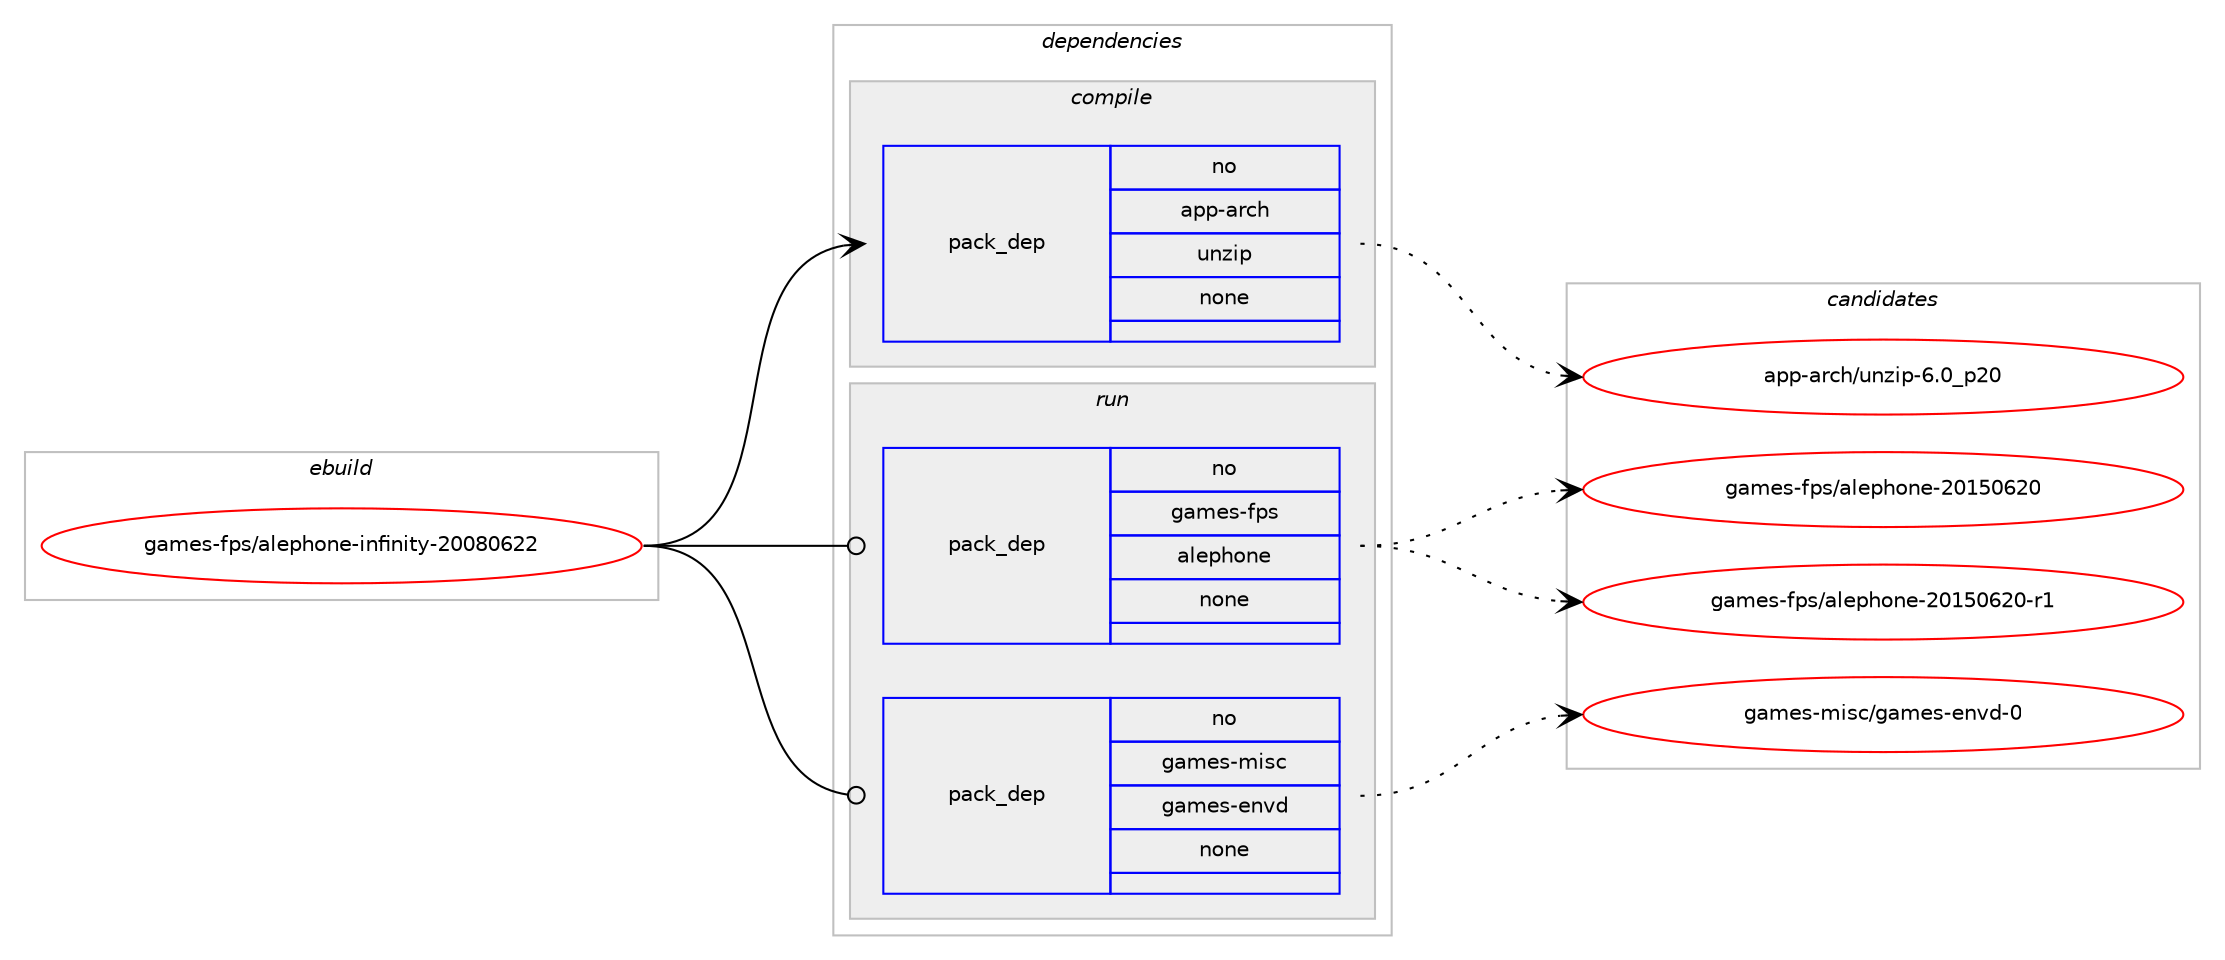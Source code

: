 digraph prolog {

# *************
# Graph options
# *************

newrank=true;
concentrate=true;
compound=true;
graph [rankdir=LR,fontname=Helvetica,fontsize=10,ranksep=1.5];#, ranksep=2.5, nodesep=0.2];
edge  [arrowhead=vee];
node  [fontname=Helvetica,fontsize=10];

# **********
# The ebuild
# **********

subgraph cluster_leftcol {
color=gray;
rank=same;
label=<<i>ebuild</i>>;
id [label="games-fps/alephone-infinity-20080622", color=red, width=4, href="../games-fps/alephone-infinity-20080622.svg"];
}

# ****************
# The dependencies
# ****************

subgraph cluster_midcol {
color=gray;
label=<<i>dependencies</i>>;
subgraph cluster_compile {
fillcolor="#eeeeee";
style=filled;
label=<<i>compile</i>>;
subgraph pack213284 {
dependency298038 [label=<<TABLE BORDER="0" CELLBORDER="1" CELLSPACING="0" CELLPADDING="4" WIDTH="220"><TR><TD ROWSPAN="6" CELLPADDING="30">pack_dep</TD></TR><TR><TD WIDTH="110">no</TD></TR><TR><TD>app-arch</TD></TR><TR><TD>unzip</TD></TR><TR><TD>none</TD></TR><TR><TD></TD></TR></TABLE>>, shape=none, color=blue];
}
id:e -> dependency298038:w [weight=20,style="solid",arrowhead="vee"];
}
subgraph cluster_compileandrun {
fillcolor="#eeeeee";
style=filled;
label=<<i>compile and run</i>>;
}
subgraph cluster_run {
fillcolor="#eeeeee";
style=filled;
label=<<i>run</i>>;
subgraph pack213285 {
dependency298039 [label=<<TABLE BORDER="0" CELLBORDER="1" CELLSPACING="0" CELLPADDING="4" WIDTH="220"><TR><TD ROWSPAN="6" CELLPADDING="30">pack_dep</TD></TR><TR><TD WIDTH="110">no</TD></TR><TR><TD>games-fps</TD></TR><TR><TD>alephone</TD></TR><TR><TD>none</TD></TR><TR><TD></TD></TR></TABLE>>, shape=none, color=blue];
}
id:e -> dependency298039:w [weight=20,style="solid",arrowhead="odot"];
subgraph pack213286 {
dependency298040 [label=<<TABLE BORDER="0" CELLBORDER="1" CELLSPACING="0" CELLPADDING="4" WIDTH="220"><TR><TD ROWSPAN="6" CELLPADDING="30">pack_dep</TD></TR><TR><TD WIDTH="110">no</TD></TR><TR><TD>games-misc</TD></TR><TR><TD>games-envd</TD></TR><TR><TD>none</TD></TR><TR><TD></TD></TR></TABLE>>, shape=none, color=blue];
}
id:e -> dependency298040:w [weight=20,style="solid",arrowhead="odot"];
}
}

# **************
# The candidates
# **************

subgraph cluster_choices {
rank=same;
color=gray;
label=<<i>candidates</i>>;

subgraph choice213284 {
color=black;
nodesep=1;
choice971121124597114991044711711012210511245544648951125048 [label="app-arch/unzip-6.0_p20", color=red, width=4,href="../app-arch/unzip-6.0_p20.svg"];
dependency298038:e -> choice971121124597114991044711711012210511245544648951125048:w [style=dotted,weight="100"];
}
subgraph choice213285 {
color=black;
nodesep=1;
choice10397109101115451021121154797108101112104111110101455048495348545048 [label="games-fps/alephone-20150620", color=red, width=4,href="../games-fps/alephone-20150620.svg"];
choice103971091011154510211211547971081011121041111101014550484953485450484511449 [label="games-fps/alephone-20150620-r1", color=red, width=4,href="../games-fps/alephone-20150620-r1.svg"];
dependency298039:e -> choice10397109101115451021121154797108101112104111110101455048495348545048:w [style=dotted,weight="100"];
dependency298039:e -> choice103971091011154510211211547971081011121041111101014550484953485450484511449:w [style=dotted,weight="100"];
}
subgraph choice213286 {
color=black;
nodesep=1;
choice1039710910111545109105115994710397109101115451011101181004548 [label="games-misc/games-envd-0", color=red, width=4,href="../games-misc/games-envd-0.svg"];
dependency298040:e -> choice1039710910111545109105115994710397109101115451011101181004548:w [style=dotted,weight="100"];
}
}

}
